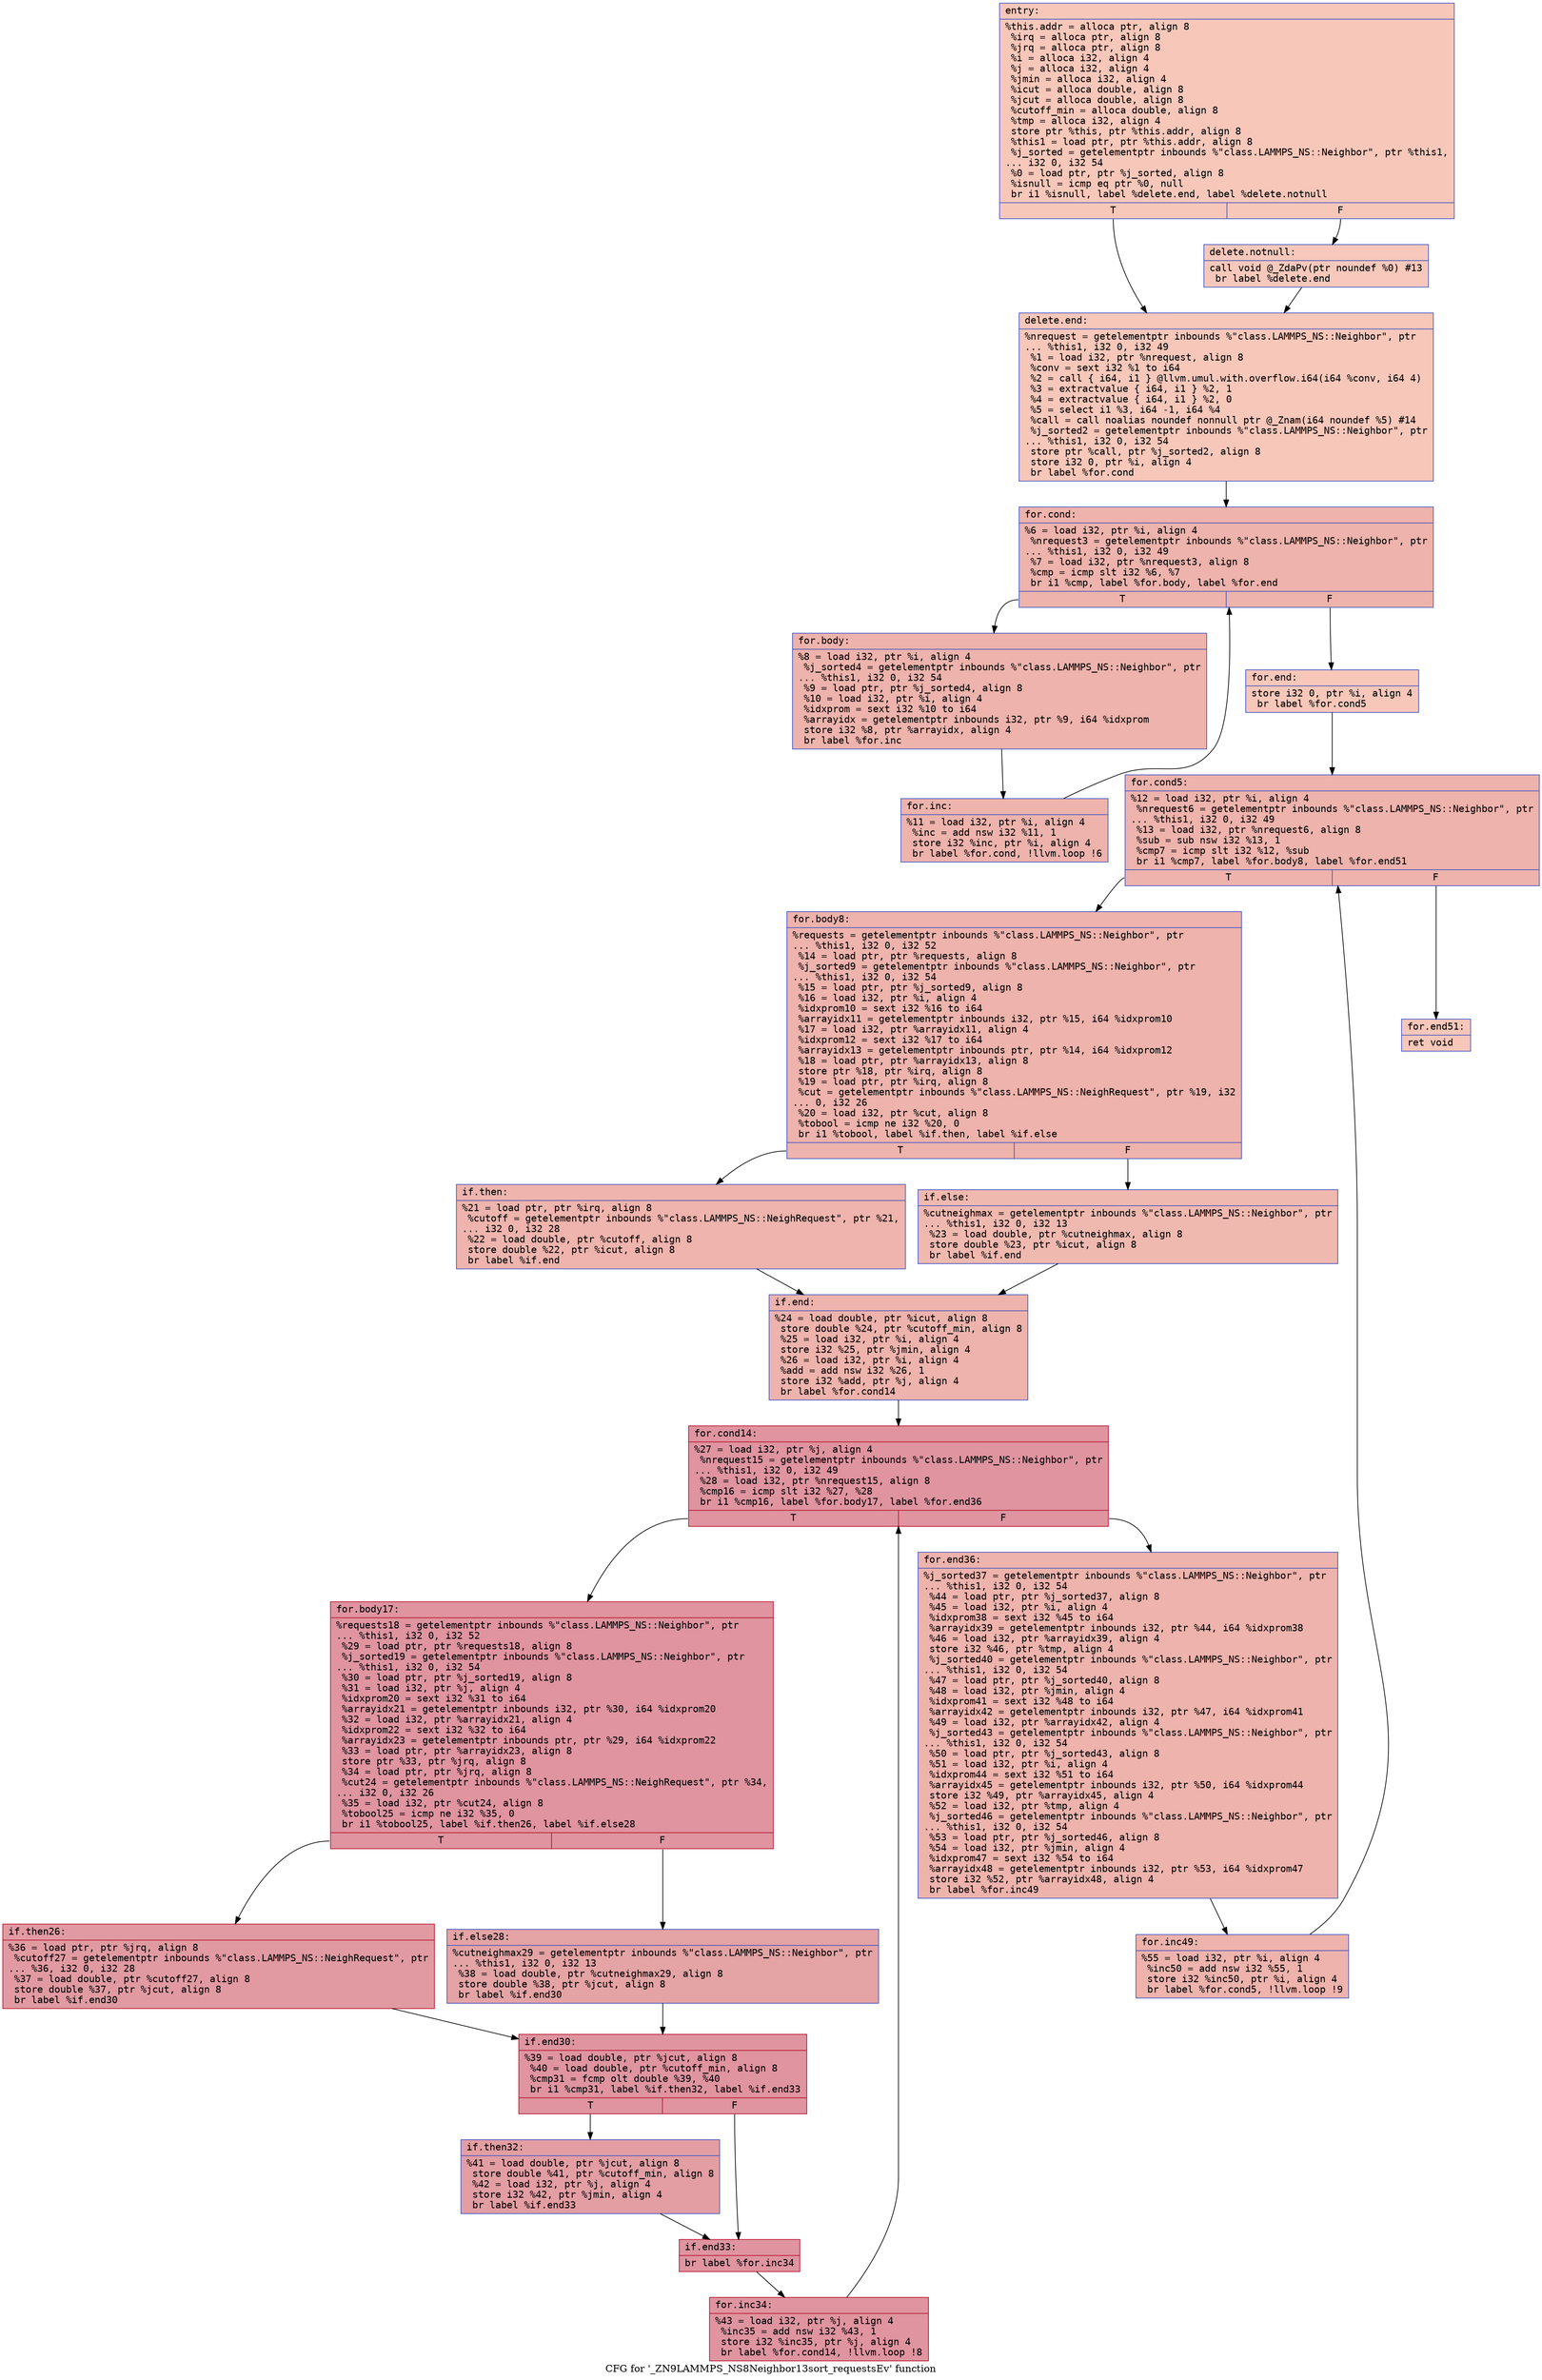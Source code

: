 digraph "CFG for '_ZN9LAMMPS_NS8Neighbor13sort_requestsEv' function" {
	label="CFG for '_ZN9LAMMPS_NS8Neighbor13sort_requestsEv' function";

	Node0x5563bdf668d0 [shape=record,color="#3d50c3ff", style=filled, fillcolor="#ec7f6370" fontname="Courier",label="{entry:\l|  %this.addr = alloca ptr, align 8\l  %irq = alloca ptr, align 8\l  %jrq = alloca ptr, align 8\l  %i = alloca i32, align 4\l  %j = alloca i32, align 4\l  %jmin = alloca i32, align 4\l  %icut = alloca double, align 8\l  %jcut = alloca double, align 8\l  %cutoff_min = alloca double, align 8\l  %tmp = alloca i32, align 4\l  store ptr %this, ptr %this.addr, align 8\l  %this1 = load ptr, ptr %this.addr, align 8\l  %j_sorted = getelementptr inbounds %\"class.LAMMPS_NS::Neighbor\", ptr %this1,\l... i32 0, i32 54\l  %0 = load ptr, ptr %j_sorted, align 8\l  %isnull = icmp eq ptr %0, null\l  br i1 %isnull, label %delete.end, label %delete.notnull\l|{<s0>T|<s1>F}}"];
	Node0x5563bdf668d0:s0 -> Node0x5563bdf680c0[tooltip="entry -> delete.end\nProbability 37.50%" ];
	Node0x5563bdf668d0:s1 -> Node0x5563bdf68140[tooltip="entry -> delete.notnull\nProbability 62.50%" ];
	Node0x5563bdf68140 [shape=record,color="#3d50c3ff", style=filled, fillcolor="#ed836670" fontname="Courier",label="{delete.notnull:\l|  call void @_ZdaPv(ptr noundef %0) #13\l  br label %delete.end\l}"];
	Node0x5563bdf68140 -> Node0x5563bdf680c0[tooltip="delete.notnull -> delete.end\nProbability 100.00%" ];
	Node0x5563bdf680c0 [shape=record,color="#3d50c3ff", style=filled, fillcolor="#ec7f6370" fontname="Courier",label="{delete.end:\l|  %nrequest = getelementptr inbounds %\"class.LAMMPS_NS::Neighbor\", ptr\l... %this1, i32 0, i32 49\l  %1 = load i32, ptr %nrequest, align 8\l  %conv = sext i32 %1 to i64\l  %2 = call \{ i64, i1 \} @llvm.umul.with.overflow.i64(i64 %conv, i64 4)\l  %3 = extractvalue \{ i64, i1 \} %2, 1\l  %4 = extractvalue \{ i64, i1 \} %2, 0\l  %5 = select i1 %3, i64 -1, i64 %4\l  %call = call noalias noundef nonnull ptr @_Znam(i64 noundef %5) #14\l  %j_sorted2 = getelementptr inbounds %\"class.LAMMPS_NS::Neighbor\", ptr\l... %this1, i32 0, i32 54\l  store ptr %call, ptr %j_sorted2, align 8\l  store i32 0, ptr %i, align 4\l  br label %for.cond\l}"];
	Node0x5563bdf680c0 -> Node0x5563bdf68c60[tooltip="delete.end -> for.cond\nProbability 100.00%" ];
	Node0x5563bdf68c60 [shape=record,color="#3d50c3ff", style=filled, fillcolor="#d6524470" fontname="Courier",label="{for.cond:\l|  %6 = load i32, ptr %i, align 4\l  %nrequest3 = getelementptr inbounds %\"class.LAMMPS_NS::Neighbor\", ptr\l... %this1, i32 0, i32 49\l  %7 = load i32, ptr %nrequest3, align 8\l  %cmp = icmp slt i32 %6, %7\l  br i1 %cmp, label %for.body, label %for.end\l|{<s0>T|<s1>F}}"];
	Node0x5563bdf68c60:s0 -> Node0x5563bdf68fc0[tooltip="for.cond -> for.body\nProbability 96.88%" ];
	Node0x5563bdf68c60:s1 -> Node0x5563bdf67d00[tooltip="for.cond -> for.end\nProbability 3.12%" ];
	Node0x5563bdf68fc0 [shape=record,color="#3d50c3ff", style=filled, fillcolor="#d6524470" fontname="Courier",label="{for.body:\l|  %8 = load i32, ptr %i, align 4\l  %j_sorted4 = getelementptr inbounds %\"class.LAMMPS_NS::Neighbor\", ptr\l... %this1, i32 0, i32 54\l  %9 = load ptr, ptr %j_sorted4, align 8\l  %10 = load i32, ptr %i, align 4\l  %idxprom = sext i32 %10 to i64\l  %arrayidx = getelementptr inbounds i32, ptr %9, i64 %idxprom\l  store i32 %8, ptr %arrayidx, align 4\l  br label %for.inc\l}"];
	Node0x5563bdf68fc0 -> Node0x5563bdf69750[tooltip="for.body -> for.inc\nProbability 100.00%" ];
	Node0x5563bdf69750 [shape=record,color="#3d50c3ff", style=filled, fillcolor="#d6524470" fontname="Courier",label="{for.inc:\l|  %11 = load i32, ptr %i, align 4\l  %inc = add nsw i32 %11, 1\l  store i32 %inc, ptr %i, align 4\l  br label %for.cond, !llvm.loop !6\l}"];
	Node0x5563bdf69750 -> Node0x5563bdf68c60[tooltip="for.inc -> for.cond\nProbability 100.00%" ];
	Node0x5563bdf67d00 [shape=record,color="#3d50c3ff", style=filled, fillcolor="#ec7f6370" fontname="Courier",label="{for.end:\l|  store i32 0, ptr %i, align 4\l  br label %for.cond5\l}"];
	Node0x5563bdf67d00 -> Node0x5563bdf69c60[tooltip="for.end -> for.cond5\nProbability 100.00%" ];
	Node0x5563bdf69c60 [shape=record,color="#3d50c3ff", style=filled, fillcolor="#d6524470" fontname="Courier",label="{for.cond5:\l|  %12 = load i32, ptr %i, align 4\l  %nrequest6 = getelementptr inbounds %\"class.LAMMPS_NS::Neighbor\", ptr\l... %this1, i32 0, i32 49\l  %13 = load i32, ptr %nrequest6, align 8\l  %sub = sub nsw i32 %13, 1\l  %cmp7 = icmp slt i32 %12, %sub\l  br i1 %cmp7, label %for.body8, label %for.end51\l|{<s0>T|<s1>F}}"];
	Node0x5563bdf69c60:s0 -> Node0x5563bdf6a0a0[tooltip="for.cond5 -> for.body8\nProbability 96.88%" ];
	Node0x5563bdf69c60:s1 -> Node0x5563bdf6a120[tooltip="for.cond5 -> for.end51\nProbability 3.12%" ];
	Node0x5563bdf6a0a0 [shape=record,color="#3d50c3ff", style=filled, fillcolor="#d6524470" fontname="Courier",label="{for.body8:\l|  %requests = getelementptr inbounds %\"class.LAMMPS_NS::Neighbor\", ptr\l... %this1, i32 0, i32 52\l  %14 = load ptr, ptr %requests, align 8\l  %j_sorted9 = getelementptr inbounds %\"class.LAMMPS_NS::Neighbor\", ptr\l... %this1, i32 0, i32 54\l  %15 = load ptr, ptr %j_sorted9, align 8\l  %16 = load i32, ptr %i, align 4\l  %idxprom10 = sext i32 %16 to i64\l  %arrayidx11 = getelementptr inbounds i32, ptr %15, i64 %idxprom10\l  %17 = load i32, ptr %arrayidx11, align 4\l  %idxprom12 = sext i32 %17 to i64\l  %arrayidx13 = getelementptr inbounds ptr, ptr %14, i64 %idxprom12\l  %18 = load ptr, ptr %arrayidx13, align 8\l  store ptr %18, ptr %irq, align 8\l  %19 = load ptr, ptr %irq, align 8\l  %cut = getelementptr inbounds %\"class.LAMMPS_NS::NeighRequest\", ptr %19, i32\l... 0, i32 26\l  %20 = load i32, ptr %cut, align 8\l  %tobool = icmp ne i32 %20, 0\l  br i1 %tobool, label %if.then, label %if.else\l|{<s0>T|<s1>F}}"];
	Node0x5563bdf6a0a0:s0 -> Node0x5563bdf6acc0[tooltip="for.body8 -> if.then\nProbability 62.50%" ];
	Node0x5563bdf6a0a0:s1 -> Node0x5563bdf6ad30[tooltip="for.body8 -> if.else\nProbability 37.50%" ];
	Node0x5563bdf6acc0 [shape=record,color="#3d50c3ff", style=filled, fillcolor="#d8564670" fontname="Courier",label="{if.then:\l|  %21 = load ptr, ptr %irq, align 8\l  %cutoff = getelementptr inbounds %\"class.LAMMPS_NS::NeighRequest\", ptr %21,\l... i32 0, i32 28\l  %22 = load double, ptr %cutoff, align 8\l  store double %22, ptr %icut, align 8\l  br label %if.end\l}"];
	Node0x5563bdf6acc0 -> Node0x5563bdf6b0d0[tooltip="if.then -> if.end\nProbability 100.00%" ];
	Node0x5563bdf6ad30 [shape=record,color="#3d50c3ff", style=filled, fillcolor="#de614d70" fontname="Courier",label="{if.else:\l|  %cutneighmax = getelementptr inbounds %\"class.LAMMPS_NS::Neighbor\", ptr\l... %this1, i32 0, i32 13\l  %23 = load double, ptr %cutneighmax, align 8\l  store double %23, ptr %icut, align 8\l  br label %if.end\l}"];
	Node0x5563bdf6ad30 -> Node0x5563bdf6b0d0[tooltip="if.else -> if.end\nProbability 100.00%" ];
	Node0x5563bdf6b0d0 [shape=record,color="#3d50c3ff", style=filled, fillcolor="#d6524470" fontname="Courier",label="{if.end:\l|  %24 = load double, ptr %icut, align 8\l  store double %24, ptr %cutoff_min, align 8\l  %25 = load i32, ptr %i, align 4\l  store i32 %25, ptr %jmin, align 4\l  %26 = load i32, ptr %i, align 4\l  %add = add nsw i32 %26, 1\l  store i32 %add, ptr %j, align 4\l  br label %for.cond14\l}"];
	Node0x5563bdf6b0d0 -> Node0x5563bde02b10[tooltip="if.end -> for.cond14\nProbability 100.00%" ];
	Node0x5563bde02b10 [shape=record,color="#b70d28ff", style=filled, fillcolor="#b70d2870" fontname="Courier",label="{for.cond14:\l|  %27 = load i32, ptr %j, align 4\l  %nrequest15 = getelementptr inbounds %\"class.LAMMPS_NS::Neighbor\", ptr\l... %this1, i32 0, i32 49\l  %28 = load i32, ptr %nrequest15, align 8\l  %cmp16 = icmp slt i32 %27, %28\l  br i1 %cmp16, label %for.body17, label %for.end36\l|{<s0>T|<s1>F}}"];
	Node0x5563bde02b10:s0 -> Node0x5563bdf6be90[tooltip="for.cond14 -> for.body17\nProbability 96.88%" ];
	Node0x5563bde02b10:s1 -> Node0x5563bdf6bf10[tooltip="for.cond14 -> for.end36\nProbability 3.12%" ];
	Node0x5563bdf6be90 [shape=record,color="#b70d28ff", style=filled, fillcolor="#b70d2870" fontname="Courier",label="{for.body17:\l|  %requests18 = getelementptr inbounds %\"class.LAMMPS_NS::Neighbor\", ptr\l... %this1, i32 0, i32 52\l  %29 = load ptr, ptr %requests18, align 8\l  %j_sorted19 = getelementptr inbounds %\"class.LAMMPS_NS::Neighbor\", ptr\l... %this1, i32 0, i32 54\l  %30 = load ptr, ptr %j_sorted19, align 8\l  %31 = load i32, ptr %j, align 4\l  %idxprom20 = sext i32 %31 to i64\l  %arrayidx21 = getelementptr inbounds i32, ptr %30, i64 %idxprom20\l  %32 = load i32, ptr %arrayidx21, align 4\l  %idxprom22 = sext i32 %32 to i64\l  %arrayidx23 = getelementptr inbounds ptr, ptr %29, i64 %idxprom22\l  %33 = load ptr, ptr %arrayidx23, align 8\l  store ptr %33, ptr %jrq, align 8\l  %34 = load ptr, ptr %jrq, align 8\l  %cut24 = getelementptr inbounds %\"class.LAMMPS_NS::NeighRequest\", ptr %34,\l... i32 0, i32 26\l  %35 = load i32, ptr %cut24, align 8\l  %tobool25 = icmp ne i32 %35, 0\l  br i1 %tobool25, label %if.then26, label %if.else28\l|{<s0>T|<s1>F}}"];
	Node0x5563bdf6be90:s0 -> Node0x5563bdf6cac0[tooltip="for.body17 -> if.then26\nProbability 62.50%" ];
	Node0x5563bdf6be90:s1 -> Node0x5563bdf6cb40[tooltip="for.body17 -> if.else28\nProbability 37.50%" ];
	Node0x5563bdf6cac0 [shape=record,color="#b70d28ff", style=filled, fillcolor="#bb1b2c70" fontname="Courier",label="{if.then26:\l|  %36 = load ptr, ptr %jrq, align 8\l  %cutoff27 = getelementptr inbounds %\"class.LAMMPS_NS::NeighRequest\", ptr\l... %36, i32 0, i32 28\l  %37 = load double, ptr %cutoff27, align 8\l  store double %37, ptr %jcut, align 8\l  br label %if.end30\l}"];
	Node0x5563bdf6cac0 -> Node0x5563bdf6cf00[tooltip="if.then26 -> if.end30\nProbability 100.00%" ];
	Node0x5563bdf6cb40 [shape=record,color="#3d50c3ff", style=filled, fillcolor="#c32e3170" fontname="Courier",label="{if.else28:\l|  %cutneighmax29 = getelementptr inbounds %\"class.LAMMPS_NS::Neighbor\", ptr\l... %this1, i32 0, i32 13\l  %38 = load double, ptr %cutneighmax29, align 8\l  store double %38, ptr %jcut, align 8\l  br label %if.end30\l}"];
	Node0x5563bdf6cb40 -> Node0x5563bdf6cf00[tooltip="if.else28 -> if.end30\nProbability 100.00%" ];
	Node0x5563bdf6cf00 [shape=record,color="#b70d28ff", style=filled, fillcolor="#b70d2870" fontname="Courier",label="{if.end30:\l|  %39 = load double, ptr %jcut, align 8\l  %40 = load double, ptr %cutoff_min, align 8\l  %cmp31 = fcmp olt double %39, %40\l  br i1 %cmp31, label %if.then32, label %if.end33\l|{<s0>T|<s1>F}}"];
	Node0x5563bdf6cf00:s0 -> Node0x5563bdf6d420[tooltip="if.end30 -> if.then32\nProbability 50.00%" ];
	Node0x5563bdf6cf00:s1 -> Node0x5563bdf6d4a0[tooltip="if.end30 -> if.end33\nProbability 50.00%" ];
	Node0x5563bdf6d420 [shape=record,color="#3d50c3ff", style=filled, fillcolor="#be242e70" fontname="Courier",label="{if.then32:\l|  %41 = load double, ptr %jcut, align 8\l  store double %41, ptr %cutoff_min, align 8\l  %42 = load i32, ptr %j, align 4\l  store i32 %42, ptr %jmin, align 4\l  br label %if.end33\l}"];
	Node0x5563bdf6d420 -> Node0x5563bdf6d4a0[tooltip="if.then32 -> if.end33\nProbability 100.00%" ];
	Node0x5563bdf6d4a0 [shape=record,color="#b70d28ff", style=filled, fillcolor="#b70d2870" fontname="Courier",label="{if.end33:\l|  br label %for.inc34\l}"];
	Node0x5563bdf6d4a0 -> Node0x5563bdf6d880[tooltip="if.end33 -> for.inc34\nProbability 100.00%" ];
	Node0x5563bdf6d880 [shape=record,color="#b70d28ff", style=filled, fillcolor="#b70d2870" fontname="Courier",label="{for.inc34:\l|  %43 = load i32, ptr %j, align 4\l  %inc35 = add nsw i32 %43, 1\l  store i32 %inc35, ptr %j, align 4\l  br label %for.cond14, !llvm.loop !8\l}"];
	Node0x5563bdf6d880 -> Node0x5563bde02b10[tooltip="for.inc34 -> for.cond14\nProbability 100.00%" ];
	Node0x5563bdf6bf10 [shape=record,color="#3d50c3ff", style=filled, fillcolor="#d6524470" fontname="Courier",label="{for.end36:\l|  %j_sorted37 = getelementptr inbounds %\"class.LAMMPS_NS::Neighbor\", ptr\l... %this1, i32 0, i32 54\l  %44 = load ptr, ptr %j_sorted37, align 8\l  %45 = load i32, ptr %i, align 4\l  %idxprom38 = sext i32 %45 to i64\l  %arrayidx39 = getelementptr inbounds i32, ptr %44, i64 %idxprom38\l  %46 = load i32, ptr %arrayidx39, align 4\l  store i32 %46, ptr %tmp, align 4\l  %j_sorted40 = getelementptr inbounds %\"class.LAMMPS_NS::Neighbor\", ptr\l... %this1, i32 0, i32 54\l  %47 = load ptr, ptr %j_sorted40, align 8\l  %48 = load i32, ptr %jmin, align 4\l  %idxprom41 = sext i32 %48 to i64\l  %arrayidx42 = getelementptr inbounds i32, ptr %47, i64 %idxprom41\l  %49 = load i32, ptr %arrayidx42, align 4\l  %j_sorted43 = getelementptr inbounds %\"class.LAMMPS_NS::Neighbor\", ptr\l... %this1, i32 0, i32 54\l  %50 = load ptr, ptr %j_sorted43, align 8\l  %51 = load i32, ptr %i, align 4\l  %idxprom44 = sext i32 %51 to i64\l  %arrayidx45 = getelementptr inbounds i32, ptr %50, i64 %idxprom44\l  store i32 %49, ptr %arrayidx45, align 4\l  %52 = load i32, ptr %tmp, align 4\l  %j_sorted46 = getelementptr inbounds %\"class.LAMMPS_NS::Neighbor\", ptr\l... %this1, i32 0, i32 54\l  %53 = load ptr, ptr %j_sorted46, align 8\l  %54 = load i32, ptr %jmin, align 4\l  %idxprom47 = sext i32 %54 to i64\l  %arrayidx48 = getelementptr inbounds i32, ptr %53, i64 %idxprom47\l  store i32 %52, ptr %arrayidx48, align 4\l  br label %for.inc49\l}"];
	Node0x5563bdf6bf10 -> Node0x5563bdf6f5f0[tooltip="for.end36 -> for.inc49\nProbability 100.00%" ];
	Node0x5563bdf6f5f0 [shape=record,color="#3d50c3ff", style=filled, fillcolor="#d6524470" fontname="Courier",label="{for.inc49:\l|  %55 = load i32, ptr %i, align 4\l  %inc50 = add nsw i32 %55, 1\l  store i32 %inc50, ptr %i, align 4\l  br label %for.cond5, !llvm.loop !9\l}"];
	Node0x5563bdf6f5f0 -> Node0x5563bdf69c60[tooltip="for.inc49 -> for.cond5\nProbability 100.00%" ];
	Node0x5563bdf6a120 [shape=record,color="#3d50c3ff", style=filled, fillcolor="#ec7f6370" fontname="Courier",label="{for.end51:\l|  ret void\l}"];
}
